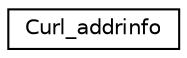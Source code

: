 digraph "Graphical Class Hierarchy"
{
  edge [fontname="Helvetica",fontsize="10",labelfontname="Helvetica",labelfontsize="10"];
  node [fontname="Helvetica",fontsize="10",shape=record];
  rankdir="LR";
  Node0 [label="Curl_addrinfo",height=0.2,width=0.4,color="black", fillcolor="white", style="filled",URL="$struct_curl__addrinfo.html"];
}
